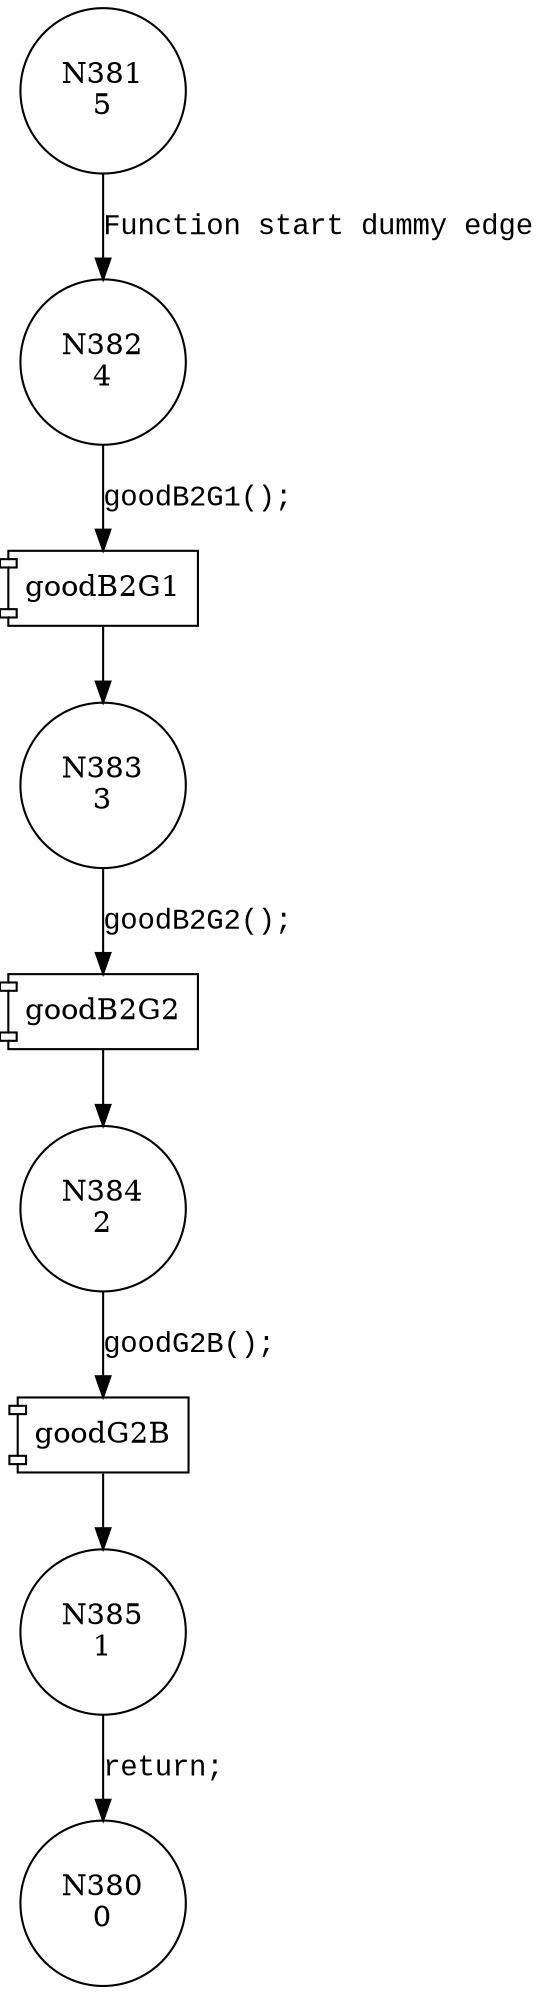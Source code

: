 digraph CWE126_Buffer_Overread__CWE129_connect_socket_21_good {
382 [shape="circle" label="N382\n4"]
383 [shape="circle" label="N383\n3"]
384 [shape="circle" label="N384\n2"]
385 [shape="circle" label="N385\n1"]
381 [shape="circle" label="N381\n5"]
380 [shape="circle" label="N380\n0"]
100012 [shape="component" label="goodB2G1"]
382 -> 100012 [label="goodB2G1();" fontname="Courier New"]
100012 -> 383 [label="" fontname="Courier New"]
100013 [shape="component" label="goodB2G2"]
383 -> 100013 [label="goodB2G2();" fontname="Courier New"]
100013 -> 384 [label="" fontname="Courier New"]
100014 [shape="component" label="goodG2B"]
384 -> 100014 [label="goodG2B();" fontname="Courier New"]
100014 -> 385 [label="" fontname="Courier New"]
381 -> 382 [label="Function start dummy edge" fontname="Courier New"]
385 -> 380 [label="return;" fontname="Courier New"]
}